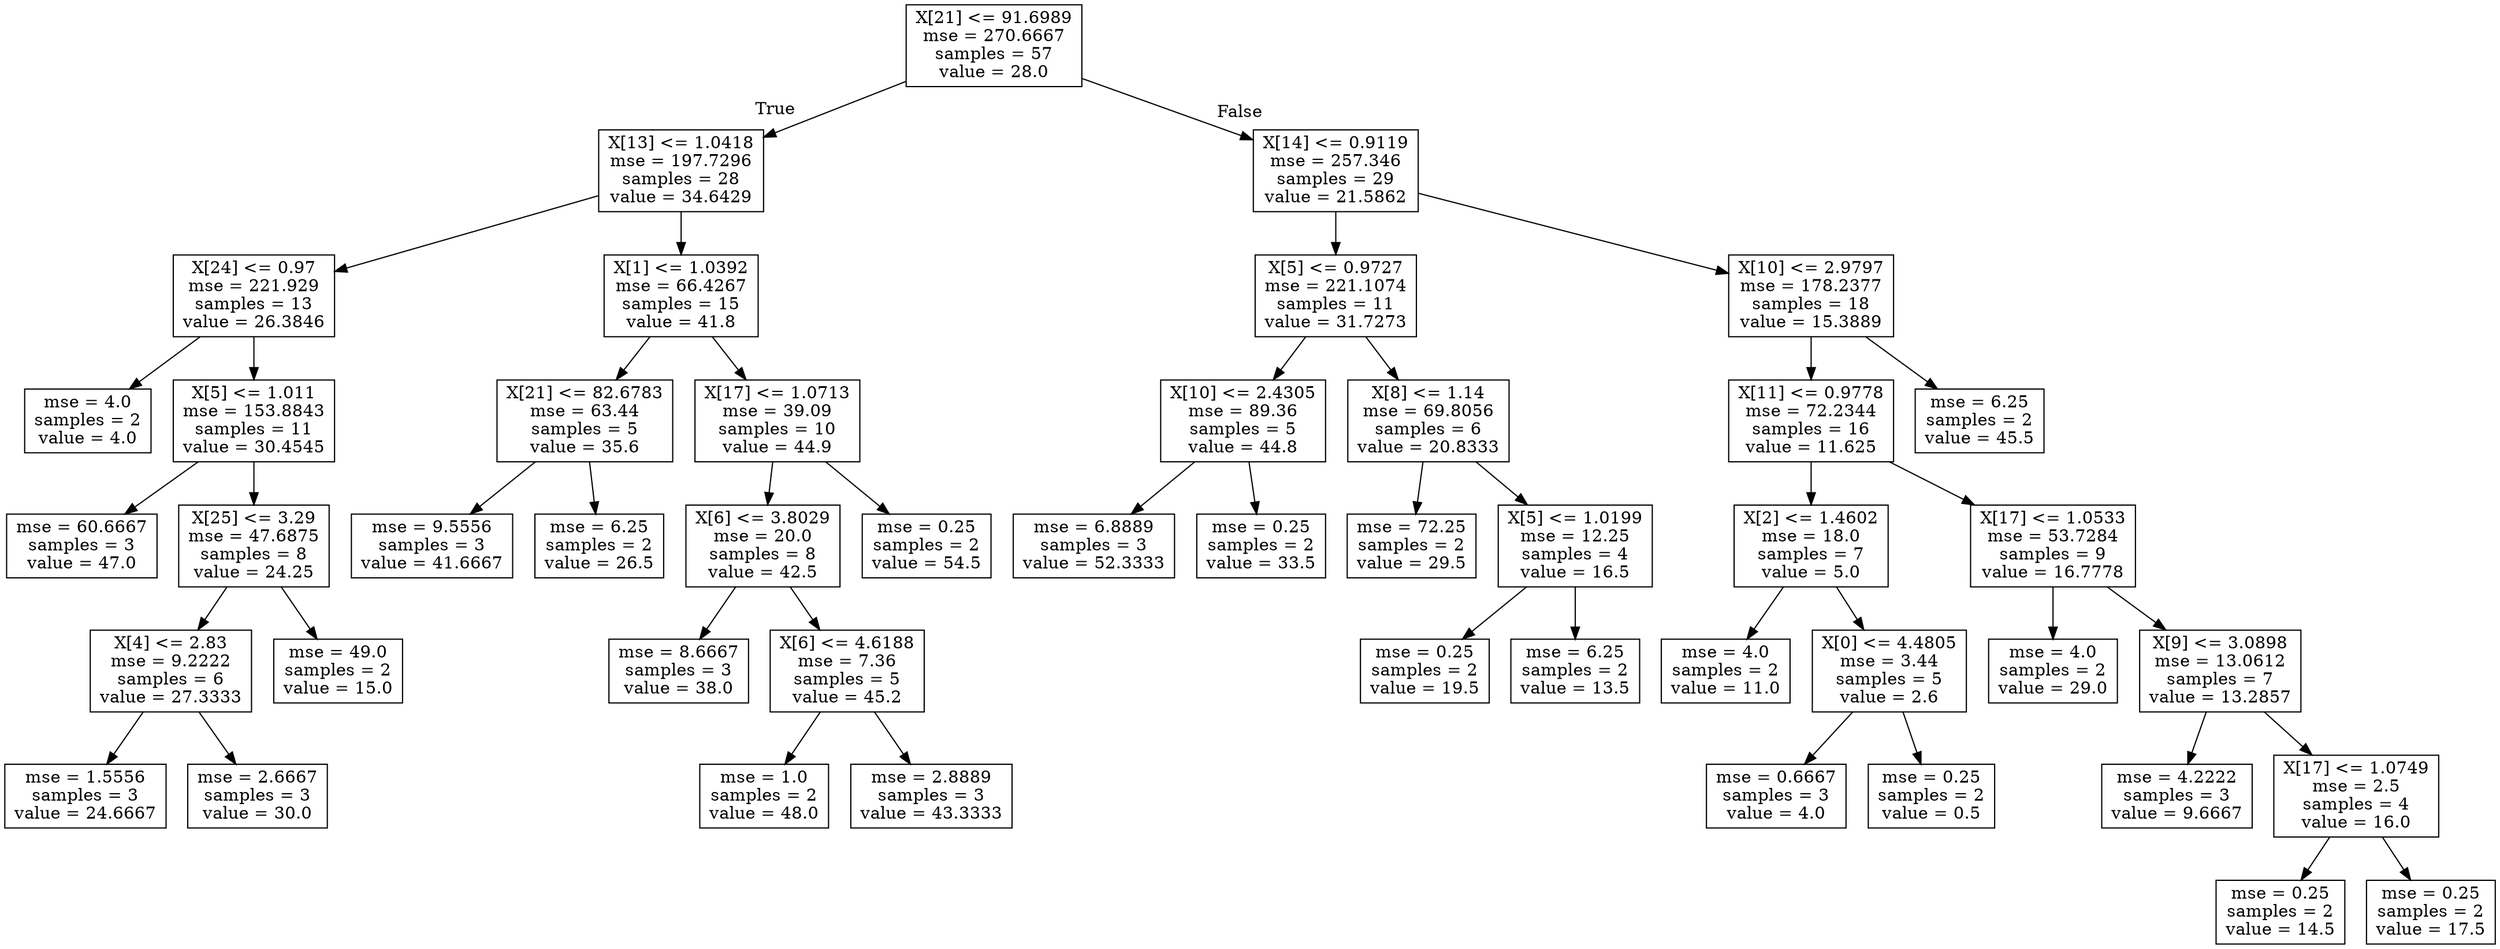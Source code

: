 digraph Tree {
node [shape=box] ;
0 [label="X[21] <= 91.6989\nmse = 270.6667\nsamples = 57\nvalue = 28.0"] ;
1 [label="X[13] <= 1.0418\nmse = 197.7296\nsamples = 28\nvalue = 34.6429"] ;
0 -> 1 [labeldistance=2.5, labelangle=45, headlabel="True"] ;
2 [label="X[24] <= 0.97\nmse = 221.929\nsamples = 13\nvalue = 26.3846"] ;
1 -> 2 ;
3 [label="mse = 4.0\nsamples = 2\nvalue = 4.0"] ;
2 -> 3 ;
4 [label="X[5] <= 1.011\nmse = 153.8843\nsamples = 11\nvalue = 30.4545"] ;
2 -> 4 ;
5 [label="mse = 60.6667\nsamples = 3\nvalue = 47.0"] ;
4 -> 5 ;
6 [label="X[25] <= 3.29\nmse = 47.6875\nsamples = 8\nvalue = 24.25"] ;
4 -> 6 ;
7 [label="X[4] <= 2.83\nmse = 9.2222\nsamples = 6\nvalue = 27.3333"] ;
6 -> 7 ;
8 [label="mse = 1.5556\nsamples = 3\nvalue = 24.6667"] ;
7 -> 8 ;
9 [label="mse = 2.6667\nsamples = 3\nvalue = 30.0"] ;
7 -> 9 ;
10 [label="mse = 49.0\nsamples = 2\nvalue = 15.0"] ;
6 -> 10 ;
11 [label="X[1] <= 1.0392\nmse = 66.4267\nsamples = 15\nvalue = 41.8"] ;
1 -> 11 ;
12 [label="X[21] <= 82.6783\nmse = 63.44\nsamples = 5\nvalue = 35.6"] ;
11 -> 12 ;
13 [label="mse = 9.5556\nsamples = 3\nvalue = 41.6667"] ;
12 -> 13 ;
14 [label="mse = 6.25\nsamples = 2\nvalue = 26.5"] ;
12 -> 14 ;
15 [label="X[17] <= 1.0713\nmse = 39.09\nsamples = 10\nvalue = 44.9"] ;
11 -> 15 ;
16 [label="X[6] <= 3.8029\nmse = 20.0\nsamples = 8\nvalue = 42.5"] ;
15 -> 16 ;
17 [label="mse = 8.6667\nsamples = 3\nvalue = 38.0"] ;
16 -> 17 ;
18 [label="X[6] <= 4.6188\nmse = 7.36\nsamples = 5\nvalue = 45.2"] ;
16 -> 18 ;
19 [label="mse = 1.0\nsamples = 2\nvalue = 48.0"] ;
18 -> 19 ;
20 [label="mse = 2.8889\nsamples = 3\nvalue = 43.3333"] ;
18 -> 20 ;
21 [label="mse = 0.25\nsamples = 2\nvalue = 54.5"] ;
15 -> 21 ;
22 [label="X[14] <= 0.9119\nmse = 257.346\nsamples = 29\nvalue = 21.5862"] ;
0 -> 22 [labeldistance=2.5, labelangle=-45, headlabel="False"] ;
23 [label="X[5] <= 0.9727\nmse = 221.1074\nsamples = 11\nvalue = 31.7273"] ;
22 -> 23 ;
24 [label="X[10] <= 2.4305\nmse = 89.36\nsamples = 5\nvalue = 44.8"] ;
23 -> 24 ;
25 [label="mse = 6.8889\nsamples = 3\nvalue = 52.3333"] ;
24 -> 25 ;
26 [label="mse = 0.25\nsamples = 2\nvalue = 33.5"] ;
24 -> 26 ;
27 [label="X[8] <= 1.14\nmse = 69.8056\nsamples = 6\nvalue = 20.8333"] ;
23 -> 27 ;
28 [label="mse = 72.25\nsamples = 2\nvalue = 29.5"] ;
27 -> 28 ;
29 [label="X[5] <= 1.0199\nmse = 12.25\nsamples = 4\nvalue = 16.5"] ;
27 -> 29 ;
30 [label="mse = 0.25\nsamples = 2\nvalue = 19.5"] ;
29 -> 30 ;
31 [label="mse = 6.25\nsamples = 2\nvalue = 13.5"] ;
29 -> 31 ;
32 [label="X[10] <= 2.9797\nmse = 178.2377\nsamples = 18\nvalue = 15.3889"] ;
22 -> 32 ;
33 [label="X[11] <= 0.9778\nmse = 72.2344\nsamples = 16\nvalue = 11.625"] ;
32 -> 33 ;
34 [label="X[2] <= 1.4602\nmse = 18.0\nsamples = 7\nvalue = 5.0"] ;
33 -> 34 ;
35 [label="mse = 4.0\nsamples = 2\nvalue = 11.0"] ;
34 -> 35 ;
36 [label="X[0] <= 4.4805\nmse = 3.44\nsamples = 5\nvalue = 2.6"] ;
34 -> 36 ;
37 [label="mse = 0.6667\nsamples = 3\nvalue = 4.0"] ;
36 -> 37 ;
38 [label="mse = 0.25\nsamples = 2\nvalue = 0.5"] ;
36 -> 38 ;
39 [label="X[17] <= 1.0533\nmse = 53.7284\nsamples = 9\nvalue = 16.7778"] ;
33 -> 39 ;
40 [label="mse = 4.0\nsamples = 2\nvalue = 29.0"] ;
39 -> 40 ;
41 [label="X[9] <= 3.0898\nmse = 13.0612\nsamples = 7\nvalue = 13.2857"] ;
39 -> 41 ;
42 [label="mse = 4.2222\nsamples = 3\nvalue = 9.6667"] ;
41 -> 42 ;
43 [label="X[17] <= 1.0749\nmse = 2.5\nsamples = 4\nvalue = 16.0"] ;
41 -> 43 ;
44 [label="mse = 0.25\nsamples = 2\nvalue = 14.5"] ;
43 -> 44 ;
45 [label="mse = 0.25\nsamples = 2\nvalue = 17.5"] ;
43 -> 45 ;
46 [label="mse = 6.25\nsamples = 2\nvalue = 45.5"] ;
32 -> 46 ;
}